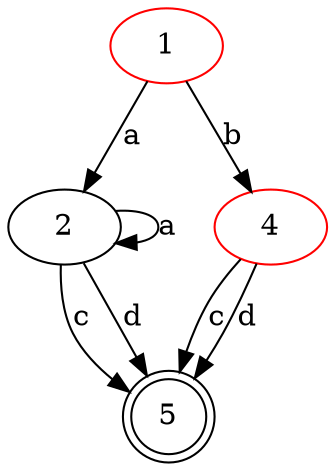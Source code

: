 digraph automate {
	1 [label=1 color=red]
	1 -> 2 [label=a]
	1 [label=1 color=red]
	1 -> 4 [label=b]
	2 [label=2]
	2 -> 2 [label=a]
	2 [label=2]
	5 [label=5 shape=doublecircle]
	2 -> 5 [label=c]
	2 [label=2]
	5 [label=5 shape=doublecircle]
	2 -> 5 [label=d]
	4 [label=4 color=red]
	5 [label=5 shape=doublecircle]
	4 -> 5 [label=c]
	4 [label=4 color=red]
	5 [label=5 shape=doublecircle]
	4 -> 5 [label=d]
}
